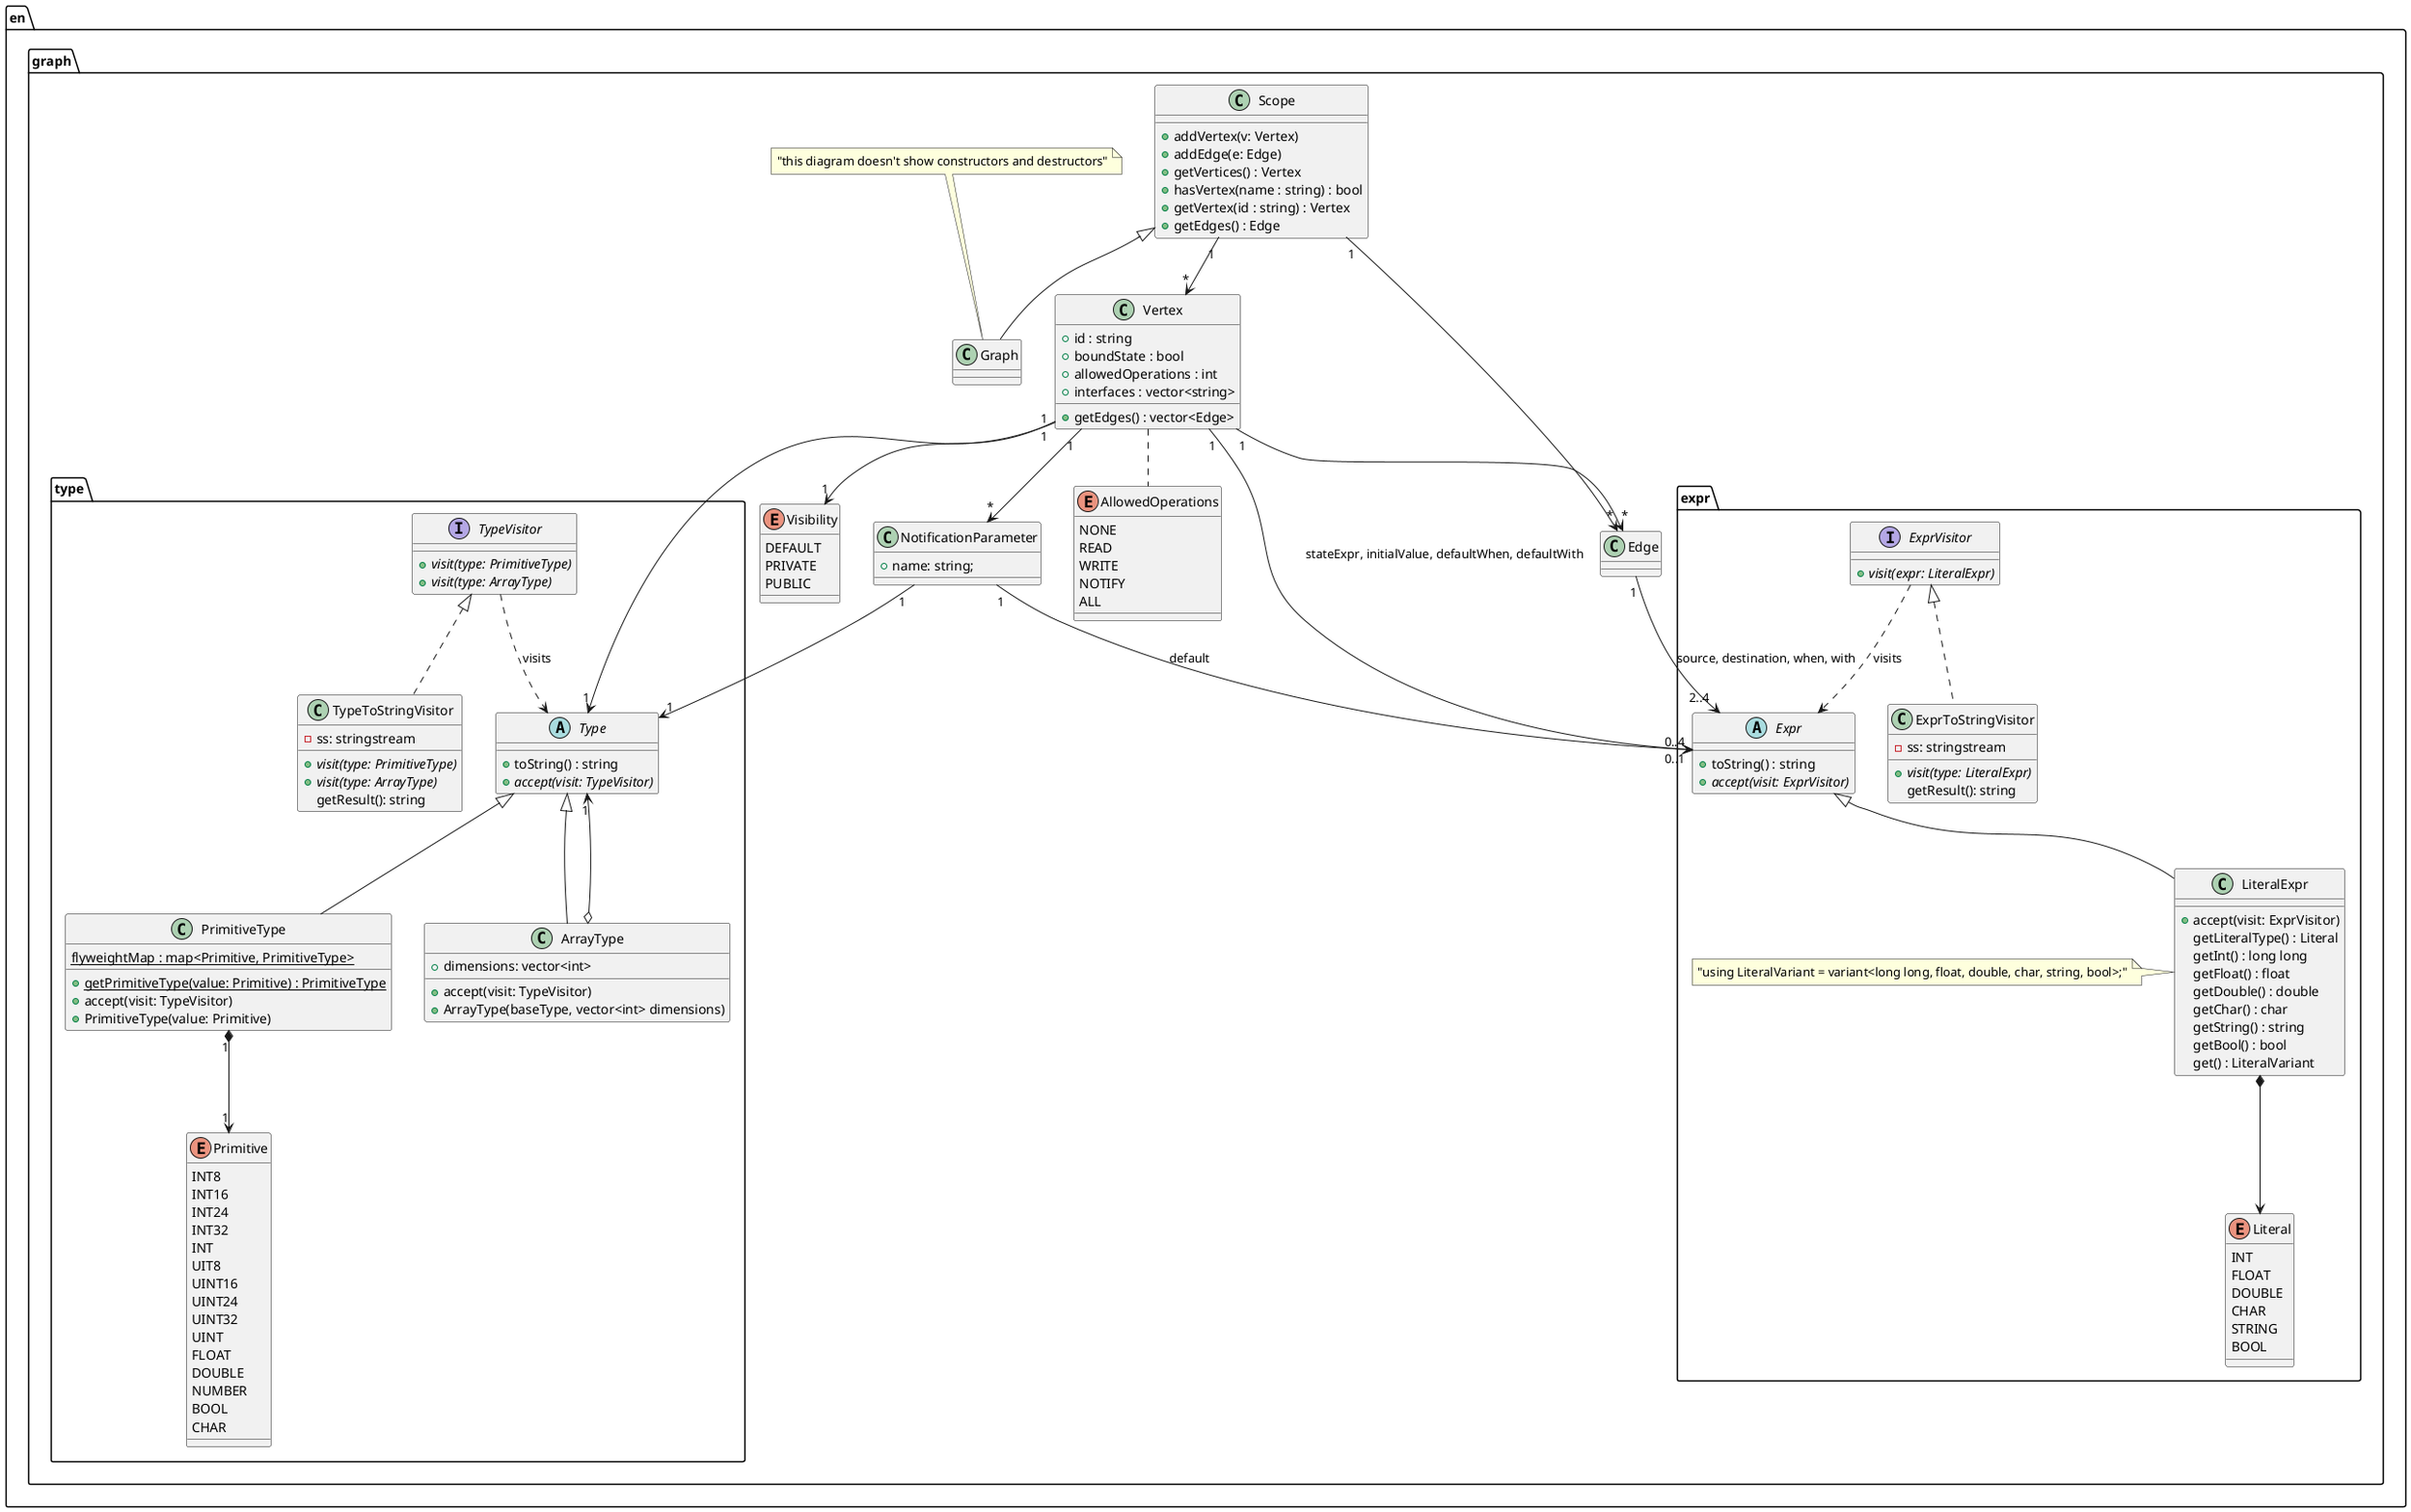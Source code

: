 @startuml "class"

package en {

  package graph {

    package type {
      abstract class Type {
        + toString() : string
        {abstract} + accept(visit: TypeVisitor)
      }

      class PrimitiveType extends Type {
        {static} flyweightMap : map<Primitive, PrimitiveType>
        {static} + getPrimitiveType(value: Primitive) : PrimitiveType
        + accept(visit: TypeVisitor)
        + PrimitiveType(value: Primitive)
      }

      PrimitiveType "1" *--> "1" Primitive

      enum Primitive {
        INT8
        INT16
        INT24
        INT32
        INT
        UIT8
        UINT16
        UINT24
        UINT32
        UINT
        FLOAT
        DOUBLE
        NUMBER
        BOOL
        CHAR
      }

      class ArrayType extends Type {
        + dimensions: vector<int>
        + accept(visit: TypeVisitor)
        + ArrayType(baseType, vector<int> dimensions)
      }

      ArrayType o--> "1" Type

      interface TypeVisitor {
        {abstract} + visit(type: PrimitiveType)
        {abstract} + visit(type: ArrayType)
      }

      TypeVisitor ..> Type : visits

      class TypeToStringVisitor implements TypeVisitor {
        - ss: stringstream
        {abstract} + visit(type: PrimitiveType)
        {abstract} + visit(type: ArrayType)
        getResult(): string
      }

    }

    package expr {
      abstract class Expr {
        +toString() : string
        {abstract} + accept(visit: ExprVisitor)
      }

      enum Literal {
        INT
        FLOAT
        DOUBLE
        CHAR
        STRING
        BOOL
      }


      class LiteralExpr extends Expr {
        + accept(visit: ExprVisitor)
        getLiteralType() : Literal
        getInt() : long long
        getFloat() : float
        getDouble() : double
        getChar() : char
        getString() : string
        getBool() : bool
        get() : LiteralVariant
      }

      LiteralExpr *--> Literal

      note left of LiteralExpr : "using LiteralVariant = variant<long long, float, double, char, string, bool>;"

      interface ExprVisitor {
        {abstract} + visit(expr: LiteralExpr)
      }

      ExprVisitor ..> Expr : visits

      class ExprToStringVisitor implements ExprVisitor {
        - ss: stringstream
        {abstract} + visit(type: LiteralExpr)
        getResult(): string
      }

    }

    enum Visibility
    {
      DEFAULT
      PRIVATE
      PUBLIC
    }

    class Graph extends Scope

    class Scope {
      + addVertex(v: Vertex)
      + addEdge(e: Edge)
      + getVertices() : Vertex
      + hasVertex(name : string) : bool
      + getVertex(id : string) : Vertex
      + getEdges() : Edge
    }

    Scope "1" -->  "*" Vertex
    Scope "1" -->  "*" Edge

    enum AllowedOperations
    {
      NONE
      READ
      WRITE
      NOTIFY
      ALL
    }

    class Vertex {
      + id : string
      + boundState : bool
      + allowedOperations : int
      + interfaces : vector<string>
      + getEdges() : vector<Edge>
    }

    Vertex "1" --> "1" Visibility
    Vertex "1" --> "1" type.Type
    Vertex "1" --> "*" NotificationParameter
    Vertex "1" --> "0..4" expr.Expr : stateExpr, initialValue, defaultWhen, defaultWith
    Vertex "1" --> "*" Edge
    Vertex .. AllowedOperations

    class Edge
    Edge "1" --> "2..4" expr.Expr: source, destination, when, with

    class NotificationParameter
    {
      + name: string;
    }

    NotificationParameter "1" --> "1" Type
    NotificationParameter "1" --> "0..1" Expr : default

    note top of Graph : "this diagram doesn't show constructors and destructors"
  }
}
@enduml